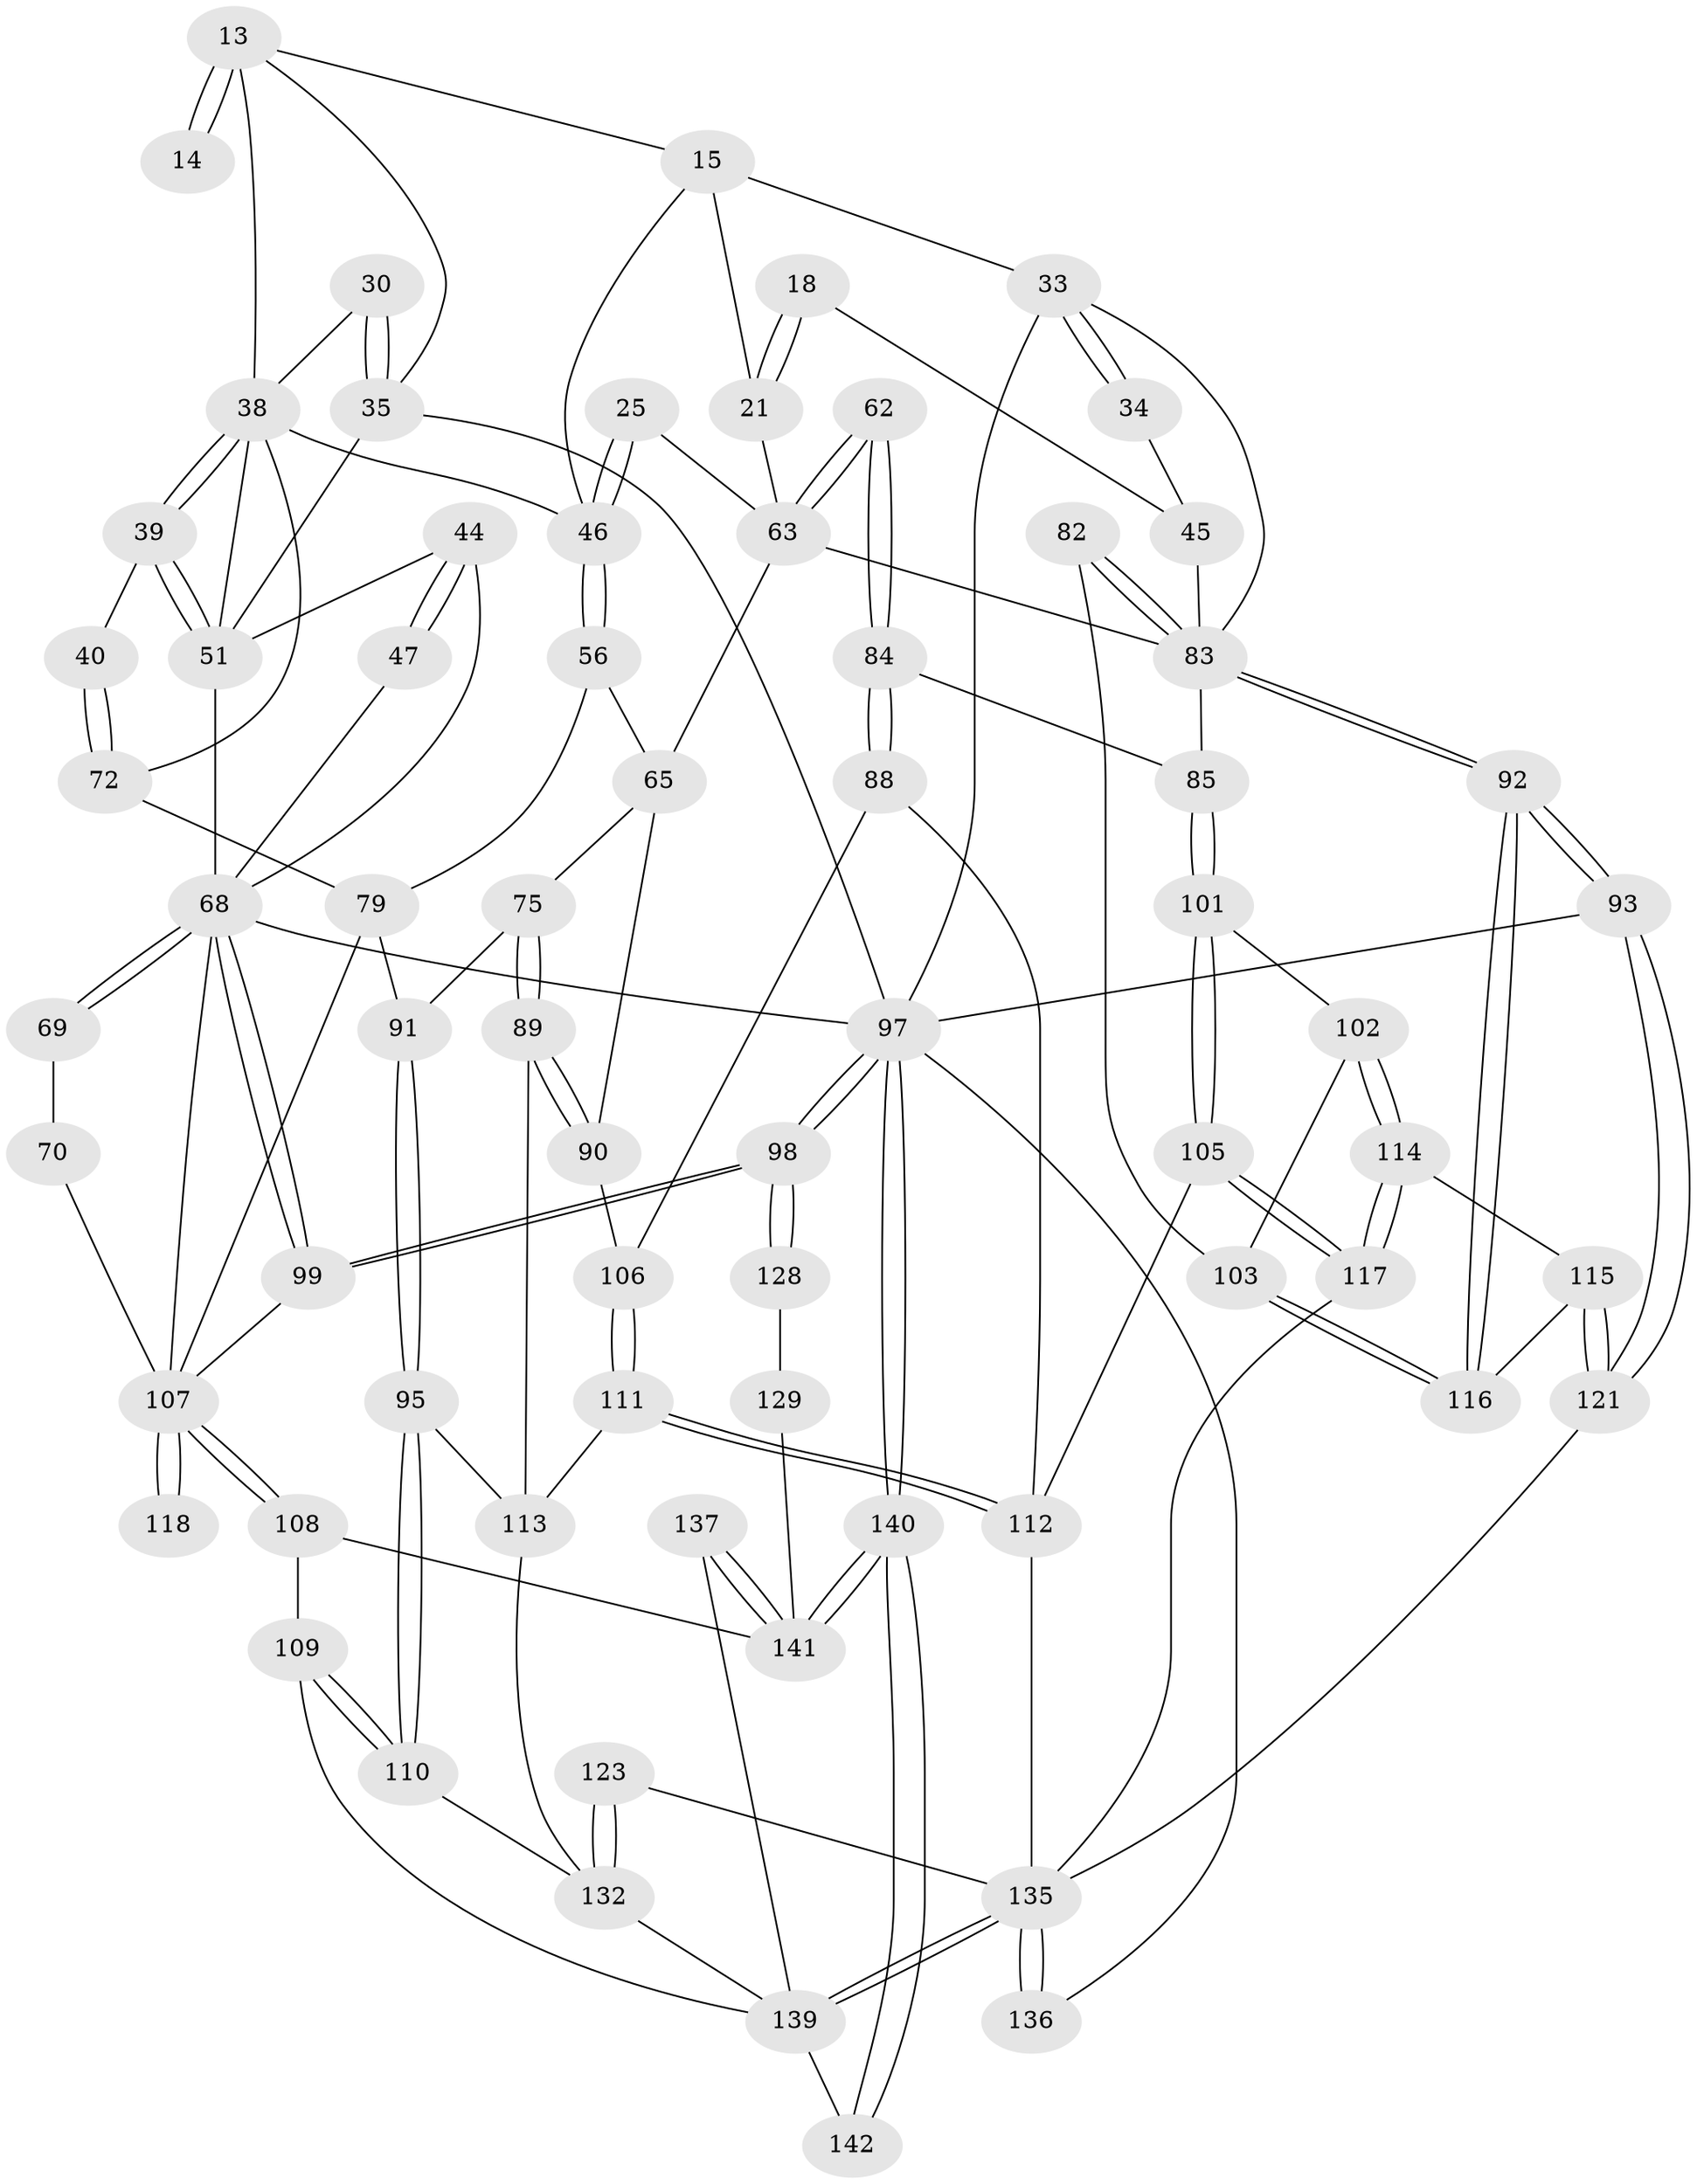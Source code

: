 // original degree distribution, {3: 0.028169014084507043, 6: 0.2676056338028169, 5: 0.4507042253521127, 4: 0.2535211267605634}
// Generated by graph-tools (version 1.1) at 2025/01/03/09/25 05:01:50]
// undirected, 71 vertices, 161 edges
graph export_dot {
graph [start="1"]
  node [color=gray90,style=filled];
  13 [pos="+0.6368430089437994+0.1411253373510306",super="+8+2"];
  14 [pos="+0.7812680708953952+0.0396535257749921"];
  15 [pos="+0.4138876059278585+0.12716770720044068",super="+9+12"];
  18 [pos="+0.26491633973448364+0.2561490114260654"];
  21 [pos="+0.2876575448931436+0.26875507967604534",super="+16+17"];
  25 [pos="+0.38969163354192615+0.31648523468046985"];
  30 [pos="+0.7792773375991425+0.2229992002650017"];
  33 [pos="+0+0.12005114305630261",super="+7+11"];
  34 [pos="+0.017952444280545144+0.24790128508771103",super="+20"];
  35 [pos="+0.9213601305523667+0.18657833634863133",super="+29"];
  38 [pos="+0.7788875693205106+0.22461038883202206",super="+32"];
  39 [pos="+0.77281934660248+0.379452918143755"];
  40 [pos="+0.7062418254052991+0.38099680809094616"];
  44 [pos="+0.9167642051838458+0.2548110615186931",super="+43"];
  45 [pos="+0.11753349995899215+0.33581282561455456",super="+19"];
  46 [pos="+0.42911011044615155+0.33743266415964923",super="+23+24"];
  47 [pos="+0.941694180733565+0.3305426502575888"];
  51 [pos="+0.8101571555852936+0.38931814839536294",super="+37"];
  56 [pos="+0.46417339243527195+0.3852200863384177"];
  62 [pos="+0.23270399927723456+0.5046204004983907"];
  63 [pos="+0.21229826691598222+0.46376052082314584",super="+52+61"];
  65 [pos="+0.39932120335267923+0.4904045712336185",super="+64"];
  68 [pos="+1+0.47523592611018534",super="+57+58"];
  69 [pos="+0.9576662811922503+0.4245743463399907",super="+60"];
  70 [pos="+0.9524981231947526+0.5365824030043547"];
  72 [pos="+0.6633737676107084+0.42964675105864175",super="+54+41"];
  75 [pos="+0.45490013938397483+0.5237732650821253"];
  79 [pos="+0.6573125286797723+0.5184111004381167",super="+76+73+55"];
  82 [pos="+0+0.5636684348806452"];
  83 [pos="+0+0.5655286713902049",super="+67+53+81"];
  84 [pos="+0.23130120715864358+0.5172409718263709"];
  85 [pos="+0.16999091640120506+0.5508061275482681"];
  88 [pos="+0.28474891333073726+0.5781577158068479"];
  89 [pos="+0.4559301894368522+0.6169015365176114"];
  90 [pos="+0.41577448162462405+0.612616570459642",super="+86"];
  91 [pos="+0.5667895348864863+0.5772311177712787",super="+74"];
  92 [pos="+0+0.674700762680158"];
  93 [pos="+0+1"];
  95 [pos="+0.542699469719153+0.6398048477055969"];
  97 [pos="+1+1",super="+4+94"];
  98 [pos="+1+0.8168661361549692"];
  99 [pos="+1+0.661894170629177"];
  101 [pos="+0.1411239042911606+0.6051474020515288"];
  102 [pos="+0.09366230800630172+0.6210418061008989"];
  103 [pos="+0.07520993713721166+0.6144529337886158"];
  105 [pos="+0.23741386722159513+0.7095973927400321"];
  106 [pos="+0.3839449567403549+0.6241047210505368",super="+87"];
  107 [pos="+0.7393948986216803+0.7179776942766605",super="+80+100"];
  108 [pos="+0.7071779257116104+0.7477188529345881"];
  109 [pos="+0.6339862103349917+0.7456816038156793"];
  110 [pos="+0.601425451147189+0.7356895013403305"];
  111 [pos="+0.36410729588967683+0.6872977695194836"];
  112 [pos="+0.260197232410232+0.7201243297712847",super="+104"];
  113 [pos="+0.4238466944030761+0.7200672096099426",super="+96"];
  114 [pos="+0.09792551604817566+0.687414602953507"];
  115 [pos="+0.07386085627223359+0.7085033100397362"];
  116 [pos="+0.04041254922747066+0.6893444538803496"];
  117 [pos="+0.16448380885400524+0.7315113130727835"];
  118 [pos="+0.8711838402954587+0.7577866109430591"];
  121 [pos="+0.032611799122740114+0.8118106879153979"];
  123 [pos="+0.39857870513964166+0.8163655309379286"];
  128 [pos="+0.9441369249747548+0.8320253493822746",super="+127"];
  129 [pos="+0.874047372407673+0.8855885498601421"];
  132 [pos="+0.4671972001439307+0.8877018080772361",super="+119+120"];
  135 [pos="+0.1845365902136517+1",super="+124+125+126"];
  136 [pos="+0.009767285417764882+1"];
  137 [pos="+0.695771663511334+0.9161646144869684"];
  139 [pos="+0.4748692876728307+1",super="+138"];
  140 [pos="+1+1"];
  141 [pos="+0.8792429661925036+0.9549314249703206",super="+130+131"];
  142 [pos="+0.6113563315794468+1"];
  13 -- 14 [weight=2];
  13 -- 14;
  13 -- 15;
  13 -- 35;
  13 -- 38;
  15 -- 46;
  15 -- 21 [weight=2];
  15 -- 33 [weight=2];
  18 -- 21 [weight=2];
  18 -- 21;
  18 -- 45;
  21 -- 63;
  25 -- 46 [weight=2];
  25 -- 46;
  25 -- 63;
  30 -- 35 [weight=2];
  30 -- 35;
  30 -- 38;
  33 -- 34 [weight=2];
  33 -- 34;
  33 -- 97 [weight=2];
  33 -- 83;
  34 -- 45 [weight=2];
  35 -- 97;
  35 -- 51;
  38 -- 39;
  38 -- 39;
  38 -- 72;
  38 -- 46;
  38 -- 51;
  39 -- 40;
  39 -- 51;
  39 -- 51;
  40 -- 72 [weight=2];
  40 -- 72;
  44 -- 47 [weight=2];
  44 -- 47;
  44 -- 68;
  44 -- 51;
  45 -- 83;
  46 -- 56;
  46 -- 56;
  47 -- 68;
  51 -- 68;
  56 -- 79;
  56 -- 65;
  62 -- 63 [weight=2];
  62 -- 63;
  62 -- 84;
  62 -- 84;
  63 -- 83 [weight=2];
  63 -- 65;
  65 -- 90;
  65 -- 75;
  68 -- 69 [weight=3];
  68 -- 69;
  68 -- 99;
  68 -- 99;
  68 -- 97;
  68 -- 107;
  69 -- 70 [weight=2];
  70 -- 107;
  72 -- 79 [weight=2];
  75 -- 89;
  75 -- 89;
  75 -- 91;
  79 -- 91 [weight=2];
  79 -- 107;
  82 -- 83 [weight=2];
  82 -- 83;
  82 -- 103;
  83 -- 92;
  83 -- 92;
  83 -- 85;
  84 -- 85;
  84 -- 88;
  84 -- 88;
  85 -- 101;
  85 -- 101;
  88 -- 106;
  88 -- 112;
  89 -- 90;
  89 -- 90;
  89 -- 113;
  90 -- 106 [weight=2];
  91 -- 95;
  91 -- 95;
  92 -- 93;
  92 -- 93;
  92 -- 116;
  92 -- 116;
  93 -- 121;
  93 -- 121;
  93 -- 97;
  95 -- 110;
  95 -- 110;
  95 -- 113;
  97 -- 98;
  97 -- 98;
  97 -- 140;
  97 -- 140;
  97 -- 136;
  98 -- 99;
  98 -- 99;
  98 -- 128;
  98 -- 128;
  99 -- 107;
  101 -- 102;
  101 -- 105;
  101 -- 105;
  102 -- 103;
  102 -- 114;
  102 -- 114;
  103 -- 116;
  103 -- 116;
  105 -- 117;
  105 -- 117;
  105 -- 112;
  106 -- 111;
  106 -- 111;
  107 -- 108;
  107 -- 108;
  107 -- 118 [weight=2];
  107 -- 118;
  108 -- 109;
  108 -- 141;
  109 -- 110;
  109 -- 110;
  109 -- 139;
  110 -- 132;
  111 -- 112;
  111 -- 112;
  111 -- 113;
  112 -- 135;
  113 -- 132;
  114 -- 115;
  114 -- 117;
  114 -- 117;
  115 -- 116;
  115 -- 121;
  115 -- 121;
  117 -- 135;
  121 -- 135;
  123 -- 132 [weight=2];
  123 -- 132;
  123 -- 135;
  128 -- 129 [weight=2];
  129 -- 141;
  132 -- 139;
  135 -- 136 [weight=2];
  135 -- 136;
  135 -- 139;
  135 -- 139;
  137 -- 141 [weight=2];
  137 -- 141;
  137 -- 139;
  139 -- 142 [weight=2];
  140 -- 141;
  140 -- 141;
  140 -- 142;
  140 -- 142;
}
